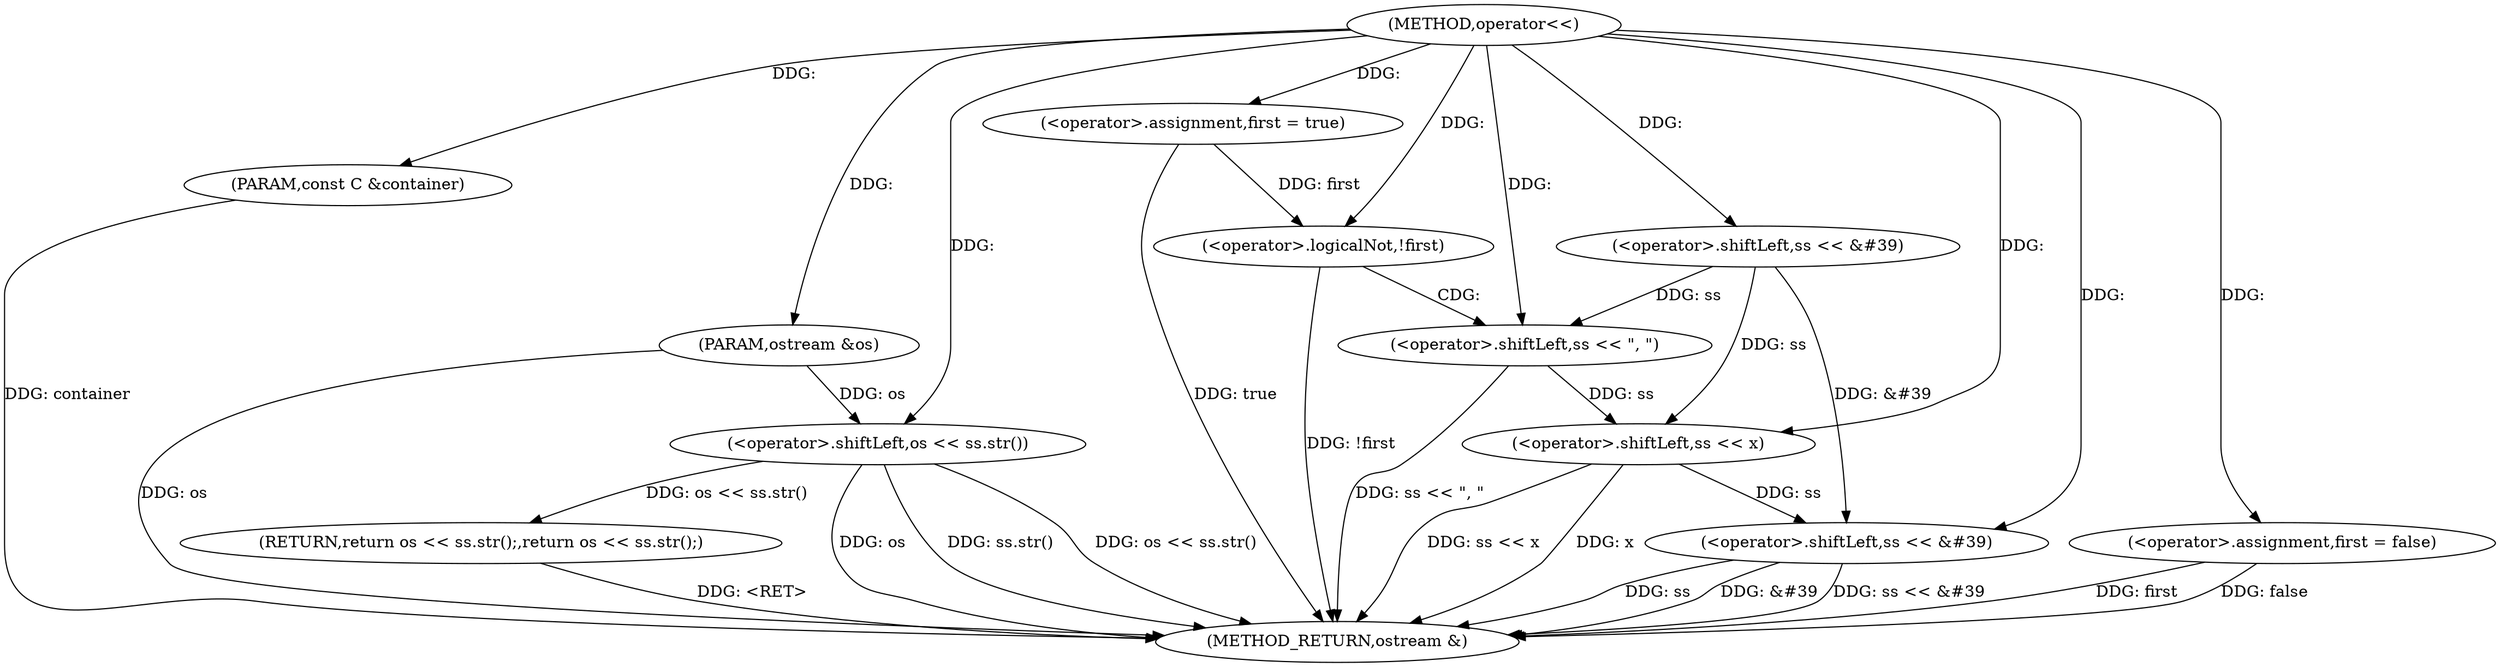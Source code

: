 digraph "operator<<" {  
"1000296" [label = "(METHOD,operator<<)" ]
"1000336" [label = "(METHOD_RETURN,ostream &)" ]
"1000297" [label = "(PARAM,ostream &os)" ]
"1000298" [label = "(PARAM,const C &container)" ]
"1000301" [label = "(<operator>.assignment,first = true)" ]
"1000305" [label = "(<operator>.shiftLeft,ss << &#39)" ]
"1000326" [label = "(<operator>.shiftLeft,ss << &#39)" ]
"1000332" [label = "(RETURN,return os << ss.str();,return os << ss.str();)" ]
"1000320" [label = "(<operator>.assignment,first = false)" ]
"1000323" [label = "(<operator>.shiftLeft,ss << x)" ]
"1000333" [label = "(<operator>.shiftLeft,os << ss.str())" ]
"1000314" [label = "(<operator>.logicalNot,!first)" ]
"1000317" [label = "(<operator>.shiftLeft,ss << \", \")" ]
  "1000297" -> "1000336"  [ label = "DDG: os"] 
  "1000298" -> "1000336"  [ label = "DDG: container"] 
  "1000314" -> "1000336"  [ label = "DDG: !first"] 
  "1000317" -> "1000336"  [ label = "DDG: ss << \", \""] 
  "1000320" -> "1000336"  [ label = "DDG: first"] 
  "1000323" -> "1000336"  [ label = "DDG: ss << x"] 
  "1000326" -> "1000336"  [ label = "DDG: ss"] 
  "1000326" -> "1000336"  [ label = "DDG: &#39"] 
  "1000326" -> "1000336"  [ label = "DDG: ss << &#39"] 
  "1000333" -> "1000336"  [ label = "DDG: os"] 
  "1000333" -> "1000336"  [ label = "DDG: ss.str()"] 
  "1000333" -> "1000336"  [ label = "DDG: os << ss.str()"] 
  "1000332" -> "1000336"  [ label = "DDG: <RET>"] 
  "1000320" -> "1000336"  [ label = "DDG: false"] 
  "1000301" -> "1000336"  [ label = "DDG: true"] 
  "1000323" -> "1000336"  [ label = "DDG: x"] 
  "1000296" -> "1000297"  [ label = "DDG: "] 
  "1000296" -> "1000298"  [ label = "DDG: "] 
  "1000296" -> "1000301"  [ label = "DDG: "] 
  "1000333" -> "1000332"  [ label = "DDG: os << ss.str()"] 
  "1000296" -> "1000305"  [ label = "DDG: "] 
  "1000296" -> "1000320"  [ label = "DDG: "] 
  "1000323" -> "1000326"  [ label = "DDG: ss"] 
  "1000296" -> "1000326"  [ label = "DDG: "] 
  "1000305" -> "1000326"  [ label = "DDG: &#39"] 
  "1000305" -> "1000323"  [ label = "DDG: ss"] 
  "1000317" -> "1000323"  [ label = "DDG: ss"] 
  "1000296" -> "1000323"  [ label = "DDG: "] 
  "1000297" -> "1000333"  [ label = "DDG: os"] 
  "1000296" -> "1000333"  [ label = "DDG: "] 
  "1000301" -> "1000314"  [ label = "DDG: first"] 
  "1000296" -> "1000314"  [ label = "DDG: "] 
  "1000305" -> "1000317"  [ label = "DDG: ss"] 
  "1000296" -> "1000317"  [ label = "DDG: "] 
  "1000314" -> "1000317"  [ label = "CDG: "] 
}
